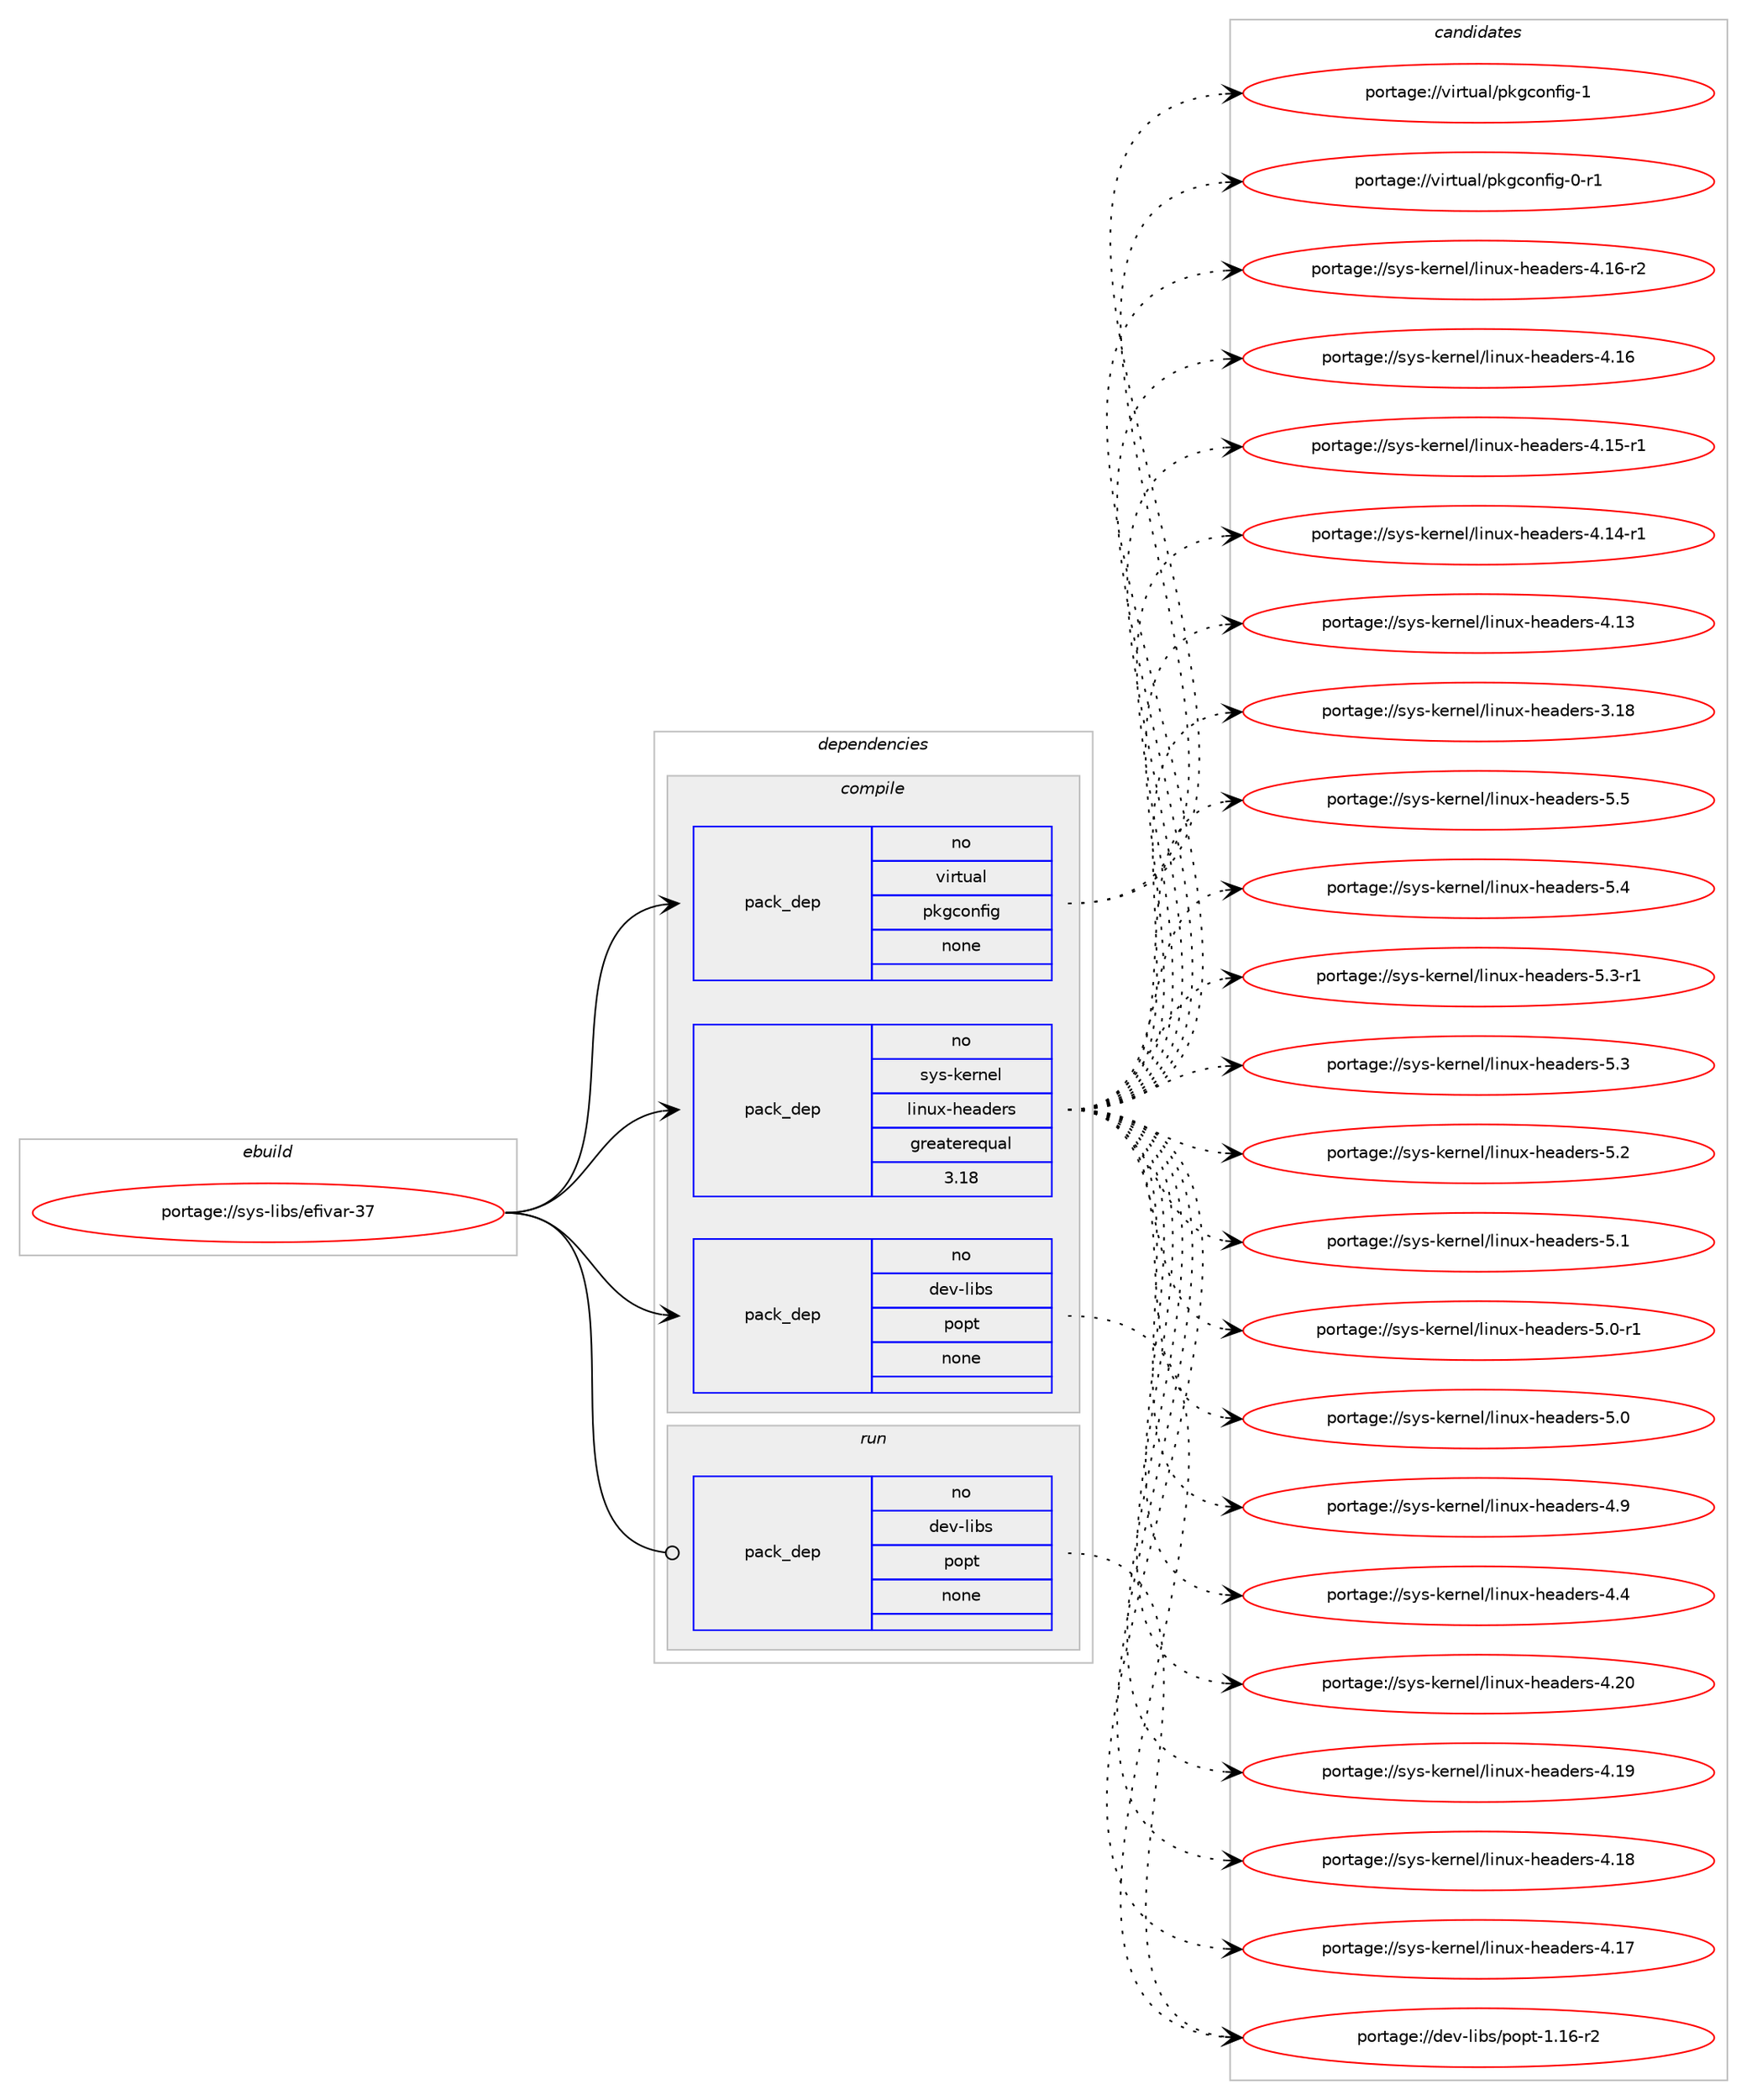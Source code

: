 digraph prolog {

# *************
# Graph options
# *************

newrank=true;
concentrate=true;
compound=true;
graph [rankdir=LR,fontname=Helvetica,fontsize=10,ranksep=1.5];#, ranksep=2.5, nodesep=0.2];
edge  [arrowhead=vee];
node  [fontname=Helvetica,fontsize=10];

# **********
# The ebuild
# **********

subgraph cluster_leftcol {
color=gray;
rank=same;
label=<<i>ebuild</i>>;
id [label="portage://sys-libs/efivar-37", color=red, width=4, href="../sys-libs/efivar-37.svg"];
}

# ****************
# The dependencies
# ****************

subgraph cluster_midcol {
color=gray;
label=<<i>dependencies</i>>;
subgraph cluster_compile {
fillcolor="#eeeeee";
style=filled;
label=<<i>compile</i>>;
subgraph pack22098 {
dependency27764 [label=<<TABLE BORDER="0" CELLBORDER="1" CELLSPACING="0" CELLPADDING="4" WIDTH="220"><TR><TD ROWSPAN="6" CELLPADDING="30">pack_dep</TD></TR><TR><TD WIDTH="110">no</TD></TR><TR><TD>dev-libs</TD></TR><TR><TD>popt</TD></TR><TR><TD>none</TD></TR><TR><TD></TD></TR></TABLE>>, shape=none, color=blue];
}
id:e -> dependency27764:w [weight=20,style="solid",arrowhead="vee"];
subgraph pack22099 {
dependency27765 [label=<<TABLE BORDER="0" CELLBORDER="1" CELLSPACING="0" CELLPADDING="4" WIDTH="220"><TR><TD ROWSPAN="6" CELLPADDING="30">pack_dep</TD></TR><TR><TD WIDTH="110">no</TD></TR><TR><TD>sys-kernel</TD></TR><TR><TD>linux-headers</TD></TR><TR><TD>greaterequal</TD></TR><TR><TD>3.18</TD></TR></TABLE>>, shape=none, color=blue];
}
id:e -> dependency27765:w [weight=20,style="solid",arrowhead="vee"];
subgraph pack22100 {
dependency27766 [label=<<TABLE BORDER="0" CELLBORDER="1" CELLSPACING="0" CELLPADDING="4" WIDTH="220"><TR><TD ROWSPAN="6" CELLPADDING="30">pack_dep</TD></TR><TR><TD WIDTH="110">no</TD></TR><TR><TD>virtual</TD></TR><TR><TD>pkgconfig</TD></TR><TR><TD>none</TD></TR><TR><TD></TD></TR></TABLE>>, shape=none, color=blue];
}
id:e -> dependency27766:w [weight=20,style="solid",arrowhead="vee"];
}
subgraph cluster_compileandrun {
fillcolor="#eeeeee";
style=filled;
label=<<i>compile and run</i>>;
}
subgraph cluster_run {
fillcolor="#eeeeee";
style=filled;
label=<<i>run</i>>;
subgraph pack22101 {
dependency27767 [label=<<TABLE BORDER="0" CELLBORDER="1" CELLSPACING="0" CELLPADDING="4" WIDTH="220"><TR><TD ROWSPAN="6" CELLPADDING="30">pack_dep</TD></TR><TR><TD WIDTH="110">no</TD></TR><TR><TD>dev-libs</TD></TR><TR><TD>popt</TD></TR><TR><TD>none</TD></TR><TR><TD></TD></TR></TABLE>>, shape=none, color=blue];
}
id:e -> dependency27767:w [weight=20,style="solid",arrowhead="odot"];
}
}

# **************
# The candidates
# **************

subgraph cluster_choices {
rank=same;
color=gray;
label=<<i>candidates</i>>;

subgraph choice22098 {
color=black;
nodesep=1;
choice10010111845108105981154711211111211645494649544511450 [label="portage://dev-libs/popt-1.16-r2", color=red, width=4,href="../dev-libs/popt-1.16-r2.svg"];
dependency27764:e -> choice10010111845108105981154711211111211645494649544511450:w [style=dotted,weight="100"];
}
subgraph choice22099 {
color=black;
nodesep=1;
choice1151211154510710111411010110847108105110117120451041019710010111411545534653 [label="portage://sys-kernel/linux-headers-5.5", color=red, width=4,href="../sys-kernel/linux-headers-5.5.svg"];
choice1151211154510710111411010110847108105110117120451041019710010111411545534652 [label="portage://sys-kernel/linux-headers-5.4", color=red, width=4,href="../sys-kernel/linux-headers-5.4.svg"];
choice11512111545107101114110101108471081051101171204510410197100101114115455346514511449 [label="portage://sys-kernel/linux-headers-5.3-r1", color=red, width=4,href="../sys-kernel/linux-headers-5.3-r1.svg"];
choice1151211154510710111411010110847108105110117120451041019710010111411545534651 [label="portage://sys-kernel/linux-headers-5.3", color=red, width=4,href="../sys-kernel/linux-headers-5.3.svg"];
choice1151211154510710111411010110847108105110117120451041019710010111411545534650 [label="portage://sys-kernel/linux-headers-5.2", color=red, width=4,href="../sys-kernel/linux-headers-5.2.svg"];
choice1151211154510710111411010110847108105110117120451041019710010111411545534649 [label="portage://sys-kernel/linux-headers-5.1", color=red, width=4,href="../sys-kernel/linux-headers-5.1.svg"];
choice11512111545107101114110101108471081051101171204510410197100101114115455346484511449 [label="portage://sys-kernel/linux-headers-5.0-r1", color=red, width=4,href="../sys-kernel/linux-headers-5.0-r1.svg"];
choice1151211154510710111411010110847108105110117120451041019710010111411545534648 [label="portage://sys-kernel/linux-headers-5.0", color=red, width=4,href="../sys-kernel/linux-headers-5.0.svg"];
choice1151211154510710111411010110847108105110117120451041019710010111411545524657 [label="portage://sys-kernel/linux-headers-4.9", color=red, width=4,href="../sys-kernel/linux-headers-4.9.svg"];
choice1151211154510710111411010110847108105110117120451041019710010111411545524652 [label="portage://sys-kernel/linux-headers-4.4", color=red, width=4,href="../sys-kernel/linux-headers-4.4.svg"];
choice115121115451071011141101011084710810511011712045104101971001011141154552465048 [label="portage://sys-kernel/linux-headers-4.20", color=red, width=4,href="../sys-kernel/linux-headers-4.20.svg"];
choice115121115451071011141101011084710810511011712045104101971001011141154552464957 [label="portage://sys-kernel/linux-headers-4.19", color=red, width=4,href="../sys-kernel/linux-headers-4.19.svg"];
choice115121115451071011141101011084710810511011712045104101971001011141154552464956 [label="portage://sys-kernel/linux-headers-4.18", color=red, width=4,href="../sys-kernel/linux-headers-4.18.svg"];
choice115121115451071011141101011084710810511011712045104101971001011141154552464955 [label="portage://sys-kernel/linux-headers-4.17", color=red, width=4,href="../sys-kernel/linux-headers-4.17.svg"];
choice1151211154510710111411010110847108105110117120451041019710010111411545524649544511450 [label="portage://sys-kernel/linux-headers-4.16-r2", color=red, width=4,href="../sys-kernel/linux-headers-4.16-r2.svg"];
choice115121115451071011141101011084710810511011712045104101971001011141154552464954 [label="portage://sys-kernel/linux-headers-4.16", color=red, width=4,href="../sys-kernel/linux-headers-4.16.svg"];
choice1151211154510710111411010110847108105110117120451041019710010111411545524649534511449 [label="portage://sys-kernel/linux-headers-4.15-r1", color=red, width=4,href="../sys-kernel/linux-headers-4.15-r1.svg"];
choice1151211154510710111411010110847108105110117120451041019710010111411545524649524511449 [label="portage://sys-kernel/linux-headers-4.14-r1", color=red, width=4,href="../sys-kernel/linux-headers-4.14-r1.svg"];
choice115121115451071011141101011084710810511011712045104101971001011141154552464951 [label="portage://sys-kernel/linux-headers-4.13", color=red, width=4,href="../sys-kernel/linux-headers-4.13.svg"];
choice115121115451071011141101011084710810511011712045104101971001011141154551464956 [label="portage://sys-kernel/linux-headers-3.18", color=red, width=4,href="../sys-kernel/linux-headers-3.18.svg"];
dependency27765:e -> choice1151211154510710111411010110847108105110117120451041019710010111411545534653:w [style=dotted,weight="100"];
dependency27765:e -> choice1151211154510710111411010110847108105110117120451041019710010111411545534652:w [style=dotted,weight="100"];
dependency27765:e -> choice11512111545107101114110101108471081051101171204510410197100101114115455346514511449:w [style=dotted,weight="100"];
dependency27765:e -> choice1151211154510710111411010110847108105110117120451041019710010111411545534651:w [style=dotted,weight="100"];
dependency27765:e -> choice1151211154510710111411010110847108105110117120451041019710010111411545534650:w [style=dotted,weight="100"];
dependency27765:e -> choice1151211154510710111411010110847108105110117120451041019710010111411545534649:w [style=dotted,weight="100"];
dependency27765:e -> choice11512111545107101114110101108471081051101171204510410197100101114115455346484511449:w [style=dotted,weight="100"];
dependency27765:e -> choice1151211154510710111411010110847108105110117120451041019710010111411545534648:w [style=dotted,weight="100"];
dependency27765:e -> choice1151211154510710111411010110847108105110117120451041019710010111411545524657:w [style=dotted,weight="100"];
dependency27765:e -> choice1151211154510710111411010110847108105110117120451041019710010111411545524652:w [style=dotted,weight="100"];
dependency27765:e -> choice115121115451071011141101011084710810511011712045104101971001011141154552465048:w [style=dotted,weight="100"];
dependency27765:e -> choice115121115451071011141101011084710810511011712045104101971001011141154552464957:w [style=dotted,weight="100"];
dependency27765:e -> choice115121115451071011141101011084710810511011712045104101971001011141154552464956:w [style=dotted,weight="100"];
dependency27765:e -> choice115121115451071011141101011084710810511011712045104101971001011141154552464955:w [style=dotted,weight="100"];
dependency27765:e -> choice1151211154510710111411010110847108105110117120451041019710010111411545524649544511450:w [style=dotted,weight="100"];
dependency27765:e -> choice115121115451071011141101011084710810511011712045104101971001011141154552464954:w [style=dotted,weight="100"];
dependency27765:e -> choice1151211154510710111411010110847108105110117120451041019710010111411545524649534511449:w [style=dotted,weight="100"];
dependency27765:e -> choice1151211154510710111411010110847108105110117120451041019710010111411545524649524511449:w [style=dotted,weight="100"];
dependency27765:e -> choice115121115451071011141101011084710810511011712045104101971001011141154552464951:w [style=dotted,weight="100"];
dependency27765:e -> choice115121115451071011141101011084710810511011712045104101971001011141154551464956:w [style=dotted,weight="100"];
}
subgraph choice22100 {
color=black;
nodesep=1;
choice1181051141161179710847112107103991111101021051034549 [label="portage://virtual/pkgconfig-1", color=red, width=4,href="../virtual/pkgconfig-1.svg"];
choice11810511411611797108471121071039911111010210510345484511449 [label="portage://virtual/pkgconfig-0-r1", color=red, width=4,href="../virtual/pkgconfig-0-r1.svg"];
dependency27766:e -> choice1181051141161179710847112107103991111101021051034549:w [style=dotted,weight="100"];
dependency27766:e -> choice11810511411611797108471121071039911111010210510345484511449:w [style=dotted,weight="100"];
}
subgraph choice22101 {
color=black;
nodesep=1;
choice10010111845108105981154711211111211645494649544511450 [label="portage://dev-libs/popt-1.16-r2", color=red, width=4,href="../dev-libs/popt-1.16-r2.svg"];
dependency27767:e -> choice10010111845108105981154711211111211645494649544511450:w [style=dotted,weight="100"];
}
}

}
